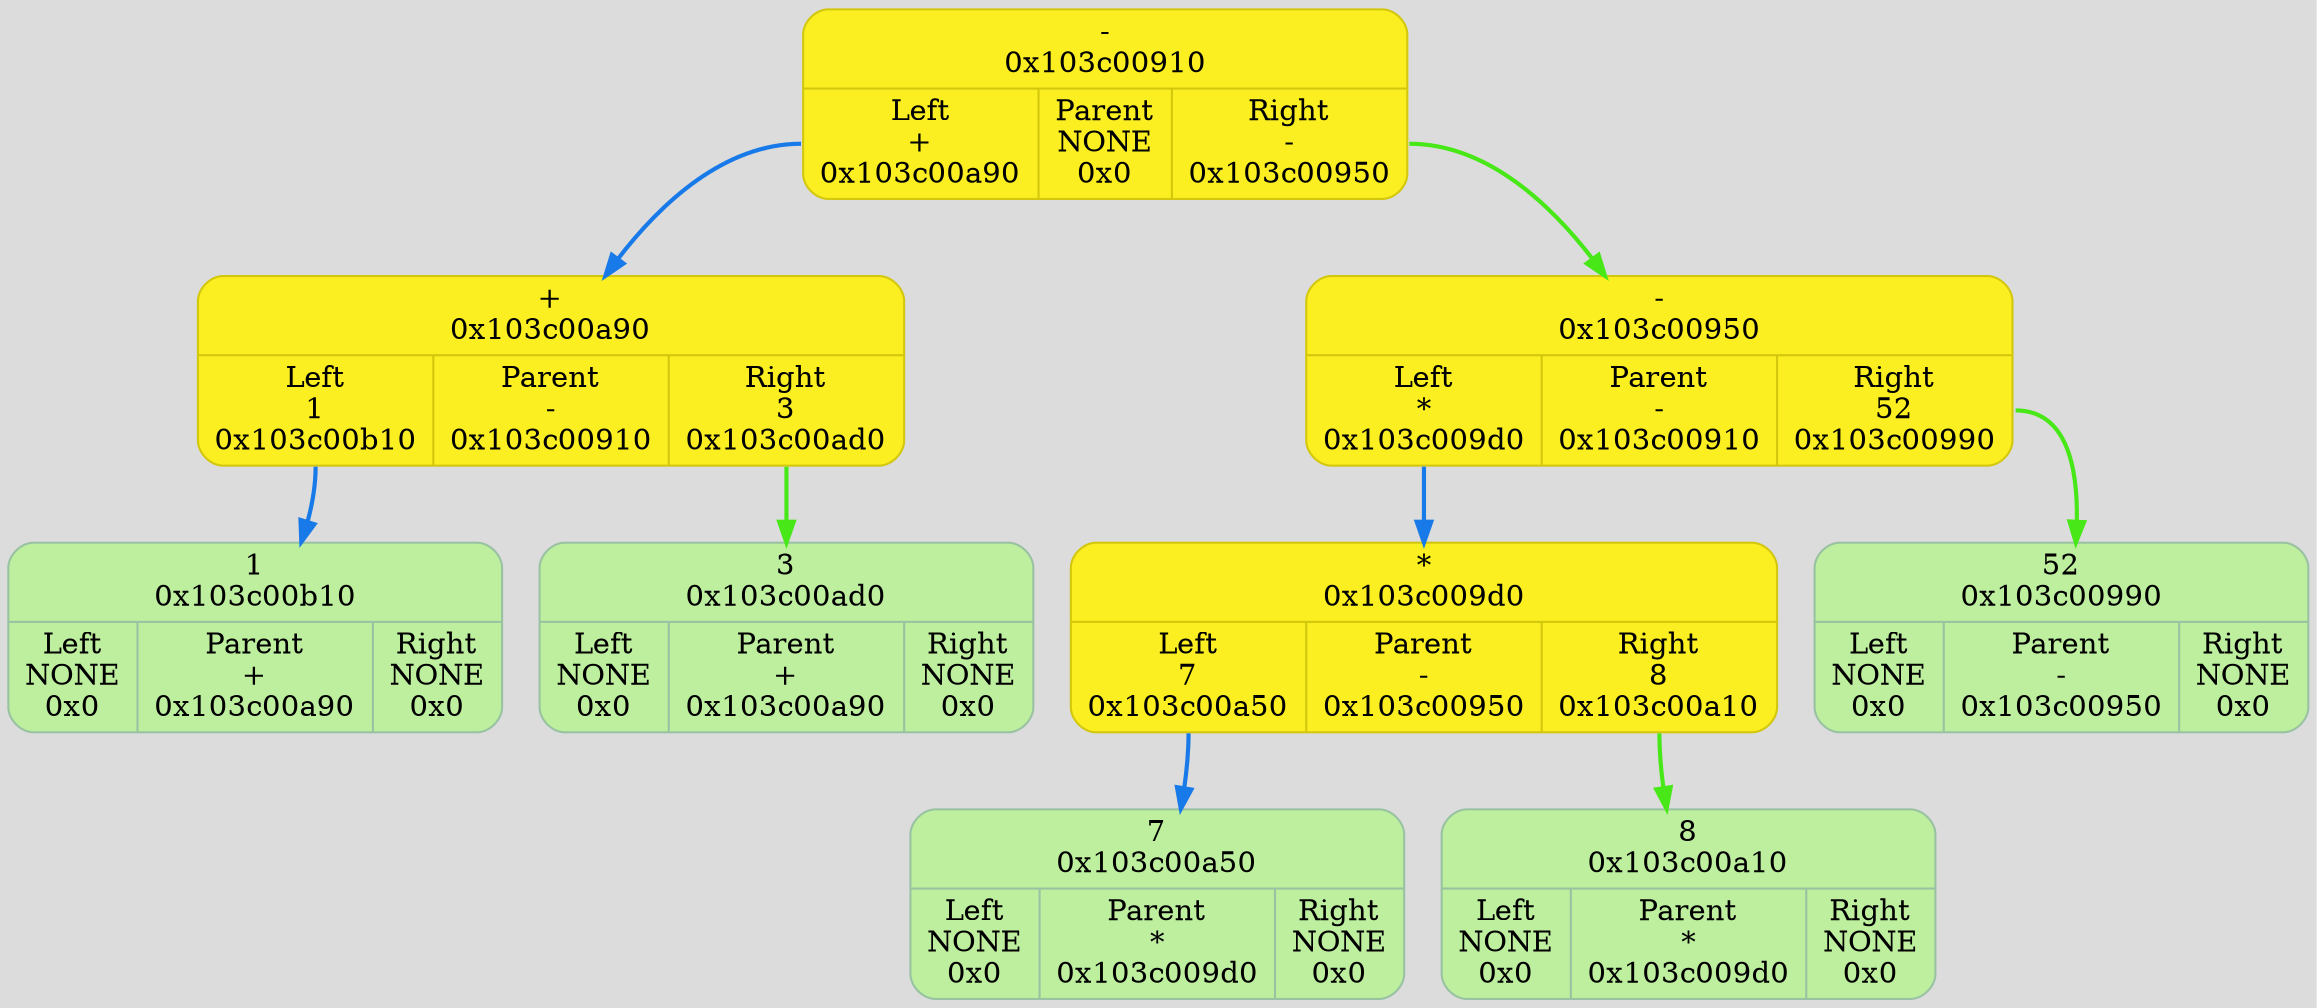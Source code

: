 digraph {
	fontname = "UbuntuMono";
	bgcolor = "#DCDCDC";

	node0x103c00910 [ shape = Mrecord; style = filled; fillcolor = "#FBEE21"; color = "#D3C70D"; fontcolor = "#000000"; label = " { -\n0x103c00910 | { <left> Left\n+\n0x103c00a90 | Parent\nNONE\n0x0 | <right> Right\n-\n0x103c00950 } } "; ];
	node0x103c00910:<left> -> node0x103c00a90 [ style = "bold"; color = "#187AE8"; label = ""; ];
	node0x103c00a90 [ shape = Mrecord; style = filled; fillcolor = "#FBEE21"; color = "#D3C70D"; fontcolor = "#000000"; label = " { +\n0x103c00a90 | { <left> Left\n1\n0x103c00b10 | Parent\n-\n0x103c00910 | <right> Right\n3\n0x103c00ad0 } } "; ];
	node0x103c00a90:<left> -> node0x103c00b10 [ style = "bold"; color = "#187AE8"; label = ""; ];
	node0x103c00b10 [ shape = Mrecord; style = filled; fillcolor = "#BDEF9E"; color = "#99c2a2"; fontcolor = "#000000"; label = " { 1\n0x103c00b10 | { <left> Left\nNONE\n0x0 | Parent\n+\n0x103c00a90 | <right> Right\nNONE\n0x0 } } "; ];
	node0x103c00ad0 [ shape = Mrecord; style = filled; fillcolor = "#BDEF9E"; color = "#99c2a2"; fontcolor = "#000000"; label = " { 3\n0x103c00ad0 | { <left> Left\nNONE\n0x0 | Parent\n+\n0x103c00a90 | <right> Right\nNONE\n0x0 } } "; ];
	node0x103c00a90:<right> -> node0x103c00ad0 [ style = "bold"; color = "#48E818"; label = ""; ];
	node0x103c00950 [ shape = Mrecord; style = filled; fillcolor = "#FBEE21"; color = "#D3C70D"; fontcolor = "#000000"; label = " { -\n0x103c00950 | { <left> Left\n*\n0x103c009d0 | Parent\n-\n0x103c00910 | <right> Right\n52\n0x103c00990 } } "; ];
	node0x103c00950:<left> -> node0x103c009d0 [ style = "bold"; color = "#187AE8"; label = ""; ];
	node0x103c009d0 [ shape = Mrecord; style = filled; fillcolor = "#FBEE21"; color = "#D3C70D"; fontcolor = "#000000"; label = " { *\n0x103c009d0 | { <left> Left\n7\n0x103c00a50 | Parent\n-\n0x103c00950 | <right> Right\n8\n0x103c00a10 } } "; ];
	node0x103c009d0:<left> -> node0x103c00a50 [ style = "bold"; color = "#187AE8"; label = ""; ];
	node0x103c00a50 [ shape = Mrecord; style = filled; fillcolor = "#BDEF9E"; color = "#99c2a2"; fontcolor = "#000000"; label = " { 7\n0x103c00a50 | { <left> Left\nNONE\n0x0 | Parent\n*\n0x103c009d0 | <right> Right\nNONE\n0x0 } } "; ];
	node0x103c00a10 [ shape = Mrecord; style = filled; fillcolor = "#BDEF9E"; color = "#99c2a2"; fontcolor = "#000000"; label = " { 8\n0x103c00a10 | { <left> Left\nNONE\n0x0 | Parent\n*\n0x103c009d0 | <right> Right\nNONE\n0x0 } } "; ];
	node0x103c009d0:<right> -> node0x103c00a10 [ style = "bold"; color = "#48E818"; label = ""; ];
	node0x103c00990 [ shape = Mrecord; style = filled; fillcolor = "#BDEF9E"; color = "#99c2a2"; fontcolor = "#000000"; label = " { 52\n0x103c00990 | { <left> Left\nNONE\n0x0 | Parent\n-\n0x103c00950 | <right> Right\nNONE\n0x0 } } "; ];
	node0x103c00950:<right> -> node0x103c00990 [ style = "bold"; color = "#48E818"; label = ""; ];
	node0x103c00910:<right> -> node0x103c00950 [ style = "bold"; color = "#48E818"; label = ""; ];
}
